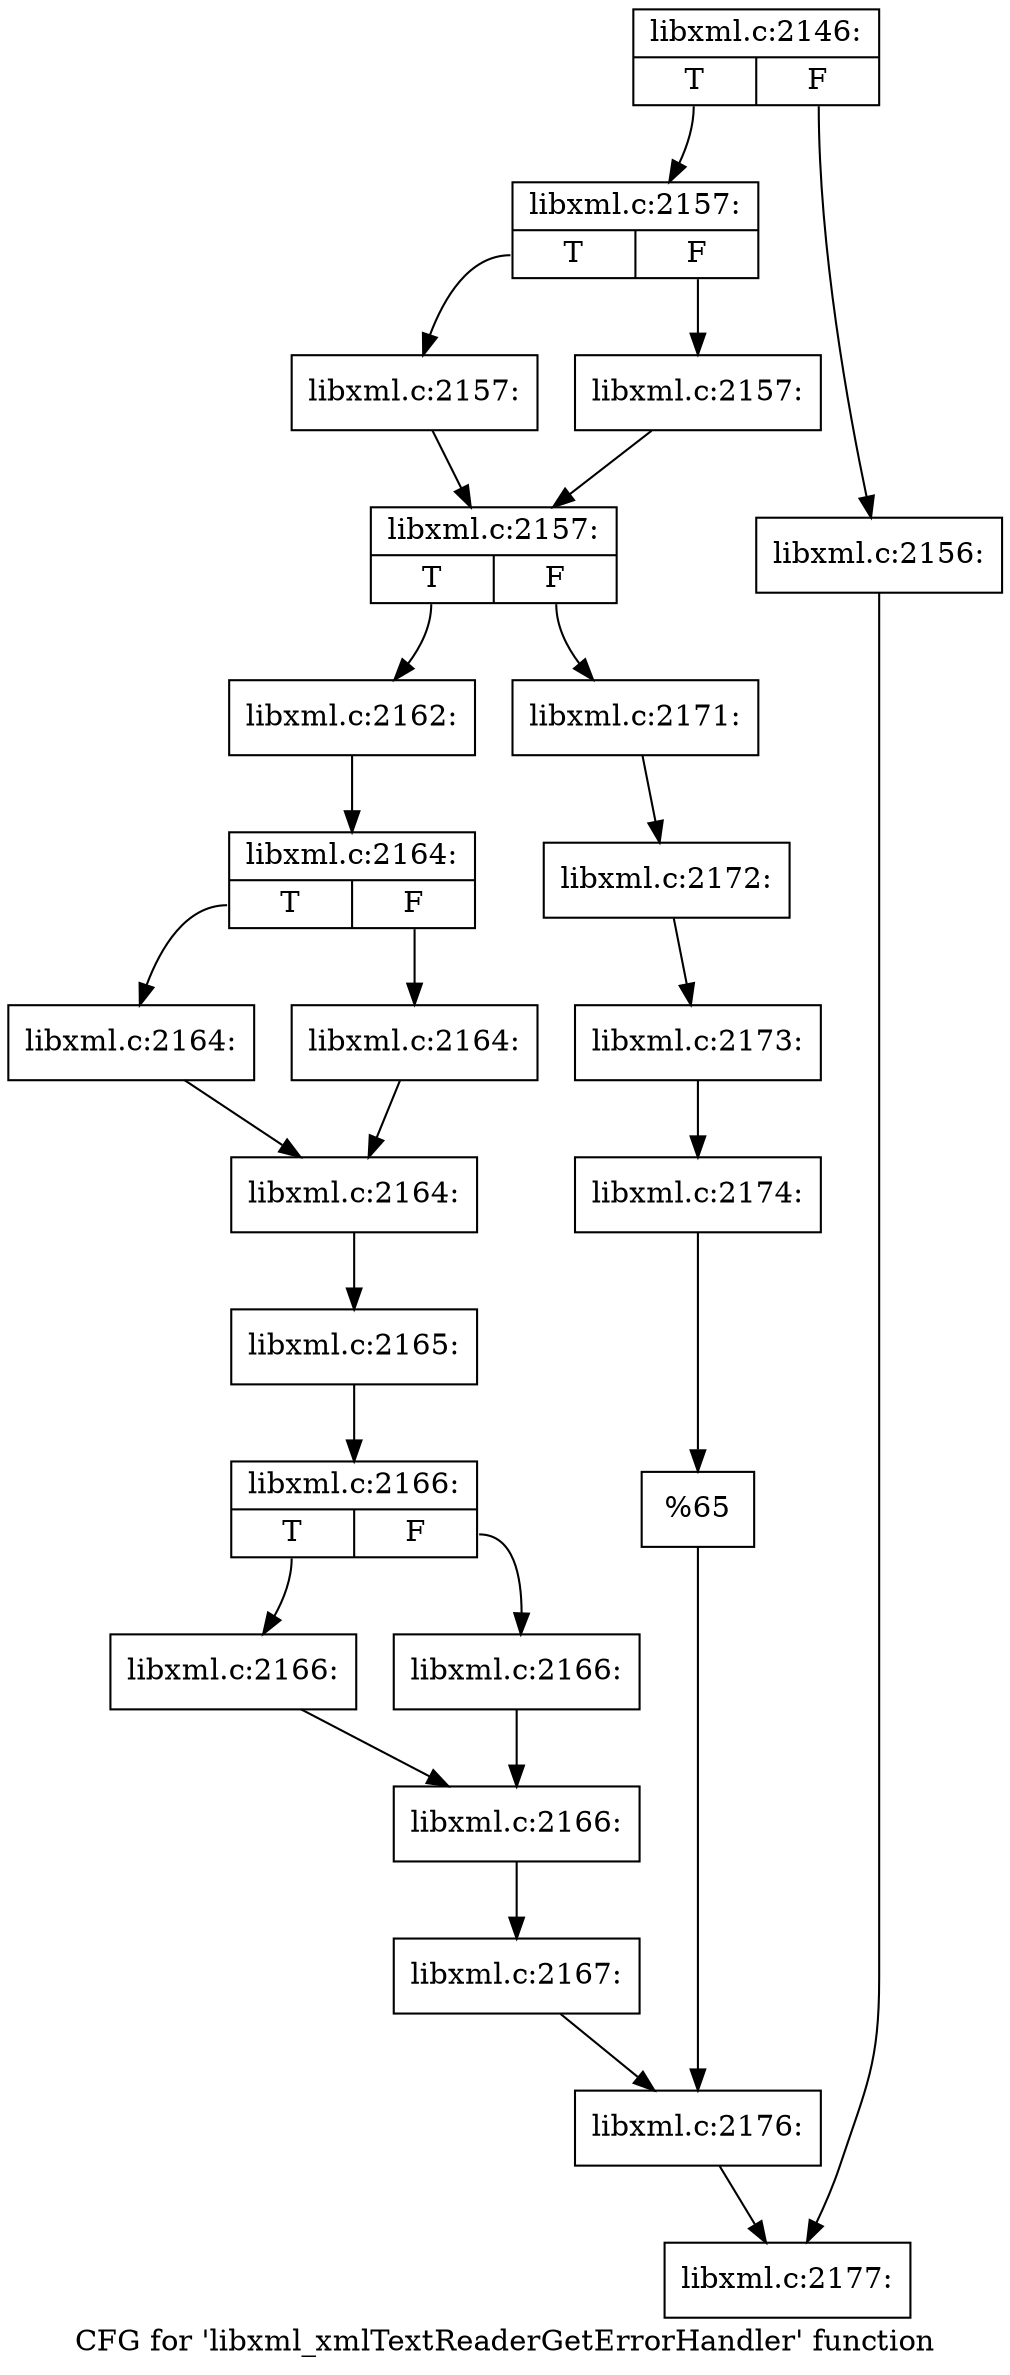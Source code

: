 digraph "CFG for 'libxml_xmlTextReaderGetErrorHandler' function" {
	label="CFG for 'libxml_xmlTextReaderGetErrorHandler' function";

	Node0x569dcf0 [shape=record,label="{libxml.c:2146:|{<s0>T|<s1>F}}"];
	Node0x569dcf0:s0 -> Node0x56a0f70;
	Node0x569dcf0:s1 -> Node0x56a0f20;
	Node0x56a0f20 [shape=record,label="{libxml.c:2156:}"];
	Node0x56a0f20 -> Node0x569ec00;
	Node0x56a0f70 [shape=record,label="{libxml.c:2157:|{<s0>T|<s1>F}}"];
	Node0x56a0f70:s0 -> Node0x56a17a0;
	Node0x56a0f70:s1 -> Node0x56a17f0;
	Node0x56a17a0 [shape=record,label="{libxml.c:2157:}"];
	Node0x56a17a0 -> Node0x56a1840;
	Node0x56a17f0 [shape=record,label="{libxml.c:2157:}"];
	Node0x56a17f0 -> Node0x56a1840;
	Node0x56a1840 [shape=record,label="{libxml.c:2157:|{<s0>T|<s1>F}}"];
	Node0x56a1840:s0 -> Node0x56a21e0;
	Node0x56a1840:s1 -> Node0x56a2280;
	Node0x56a21e0 [shape=record,label="{libxml.c:2162:}"];
	Node0x56a21e0 -> Node0x56a2bb0;
	Node0x56a2bb0 [shape=record,label="{libxml.c:2164:|{<s0>T|<s1>F}}"];
	Node0x56a2bb0:s0 -> Node0x56a2e50;
	Node0x56a2bb0:s1 -> Node0x56a2ef0;
	Node0x56a2e50 [shape=record,label="{libxml.c:2164:}"];
	Node0x56a2e50 -> Node0x56a2ea0;
	Node0x56a2ef0 [shape=record,label="{libxml.c:2164:}"];
	Node0x56a2ef0 -> Node0x56a2ea0;
	Node0x56a2ea0 [shape=record,label="{libxml.c:2164:}"];
	Node0x56a2ea0 -> Node0x56a2b10;
	Node0x56a2b10 [shape=record,label="{libxml.c:2165:}"];
	Node0x56a2b10 -> Node0x56a3950;
	Node0x56a3950 [shape=record,label="{libxml.c:2166:|{<s0>T|<s1>F}}"];
	Node0x56a3950:s0 -> Node0x56a3bf0;
	Node0x56a3950:s1 -> Node0x56a3c90;
	Node0x56a3bf0 [shape=record,label="{libxml.c:2166:}"];
	Node0x56a3bf0 -> Node0x56a3c40;
	Node0x56a3c90 [shape=record,label="{libxml.c:2166:}"];
	Node0x56a3c90 -> Node0x56a3c40;
	Node0x56a3c40 [shape=record,label="{libxml.c:2166:}"];
	Node0x56a3c40 -> Node0x56a2b60;
	Node0x56a2b60 [shape=record,label="{libxml.c:2167:}"];
	Node0x56a2b60 -> Node0x56a2230;
	Node0x56a2280 [shape=record,label="{libxml.c:2171:}"];
	Node0x56a2280 -> Node0x56a4690;
	Node0x56a4690 [shape=record,label="{libxml.c:2172:}"];
	Node0x56a4690 -> Node0x56a3900;
	Node0x56a3900 [shape=record,label="{libxml.c:2173:}"];
	Node0x56a3900 -> Node0x56a4c80;
	Node0x56a4c80 [shape=record,label="{libxml.c:2174:}"];
	Node0x56a4c80 -> Node0x56a4640;
	Node0x56a4640 [shape=record,label="{%65}"];
	Node0x56a4640 -> Node0x56a2230;
	Node0x56a2230 [shape=record,label="{libxml.c:2176:}"];
	Node0x56a2230 -> Node0x569ec00;
	Node0x569ec00 [shape=record,label="{libxml.c:2177:}"];
}
